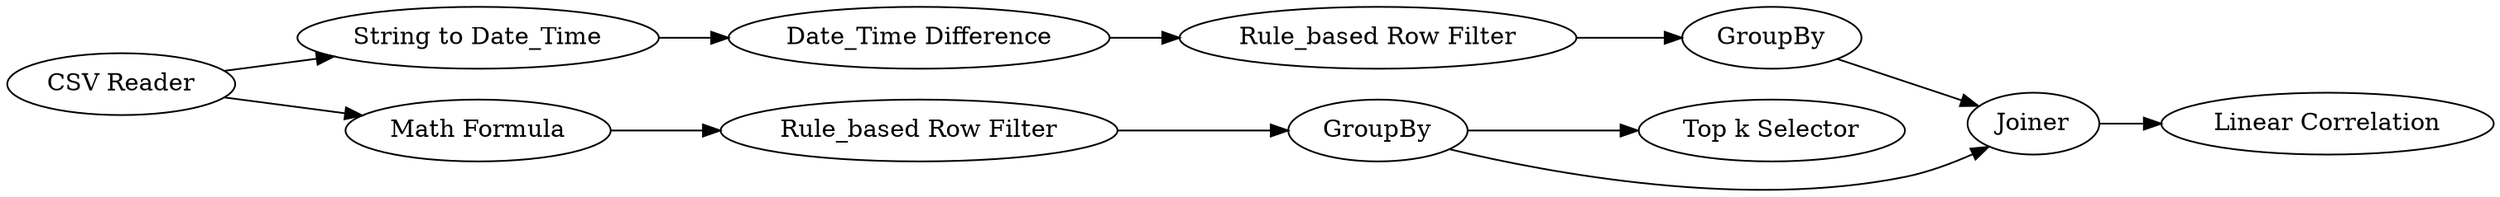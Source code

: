 digraph {
	7 -> 8
	4 -> 5
	8 -> 9
	3 -> 4
	9 -> 10
	1 -> 6
	1 -> 2
	2 -> 3
	6 -> 7
	10 -> 11
	4 -> 10
	5 [label="Top k Selector"]
	1 [label="CSV Reader"]
	7 [label="Date_Time Difference"]
	9 [label=GroupBy]
	11 [label="Linear Correlation"]
	4 [label=GroupBy]
	6 [label="String to Date_Time"]
	8 [label="Rule_based Row Filter"]
	3 [label="Rule_based Row Filter"]
	2 [label="Math Formula"]
	10 [label=Joiner]
	rankdir=LR
}
